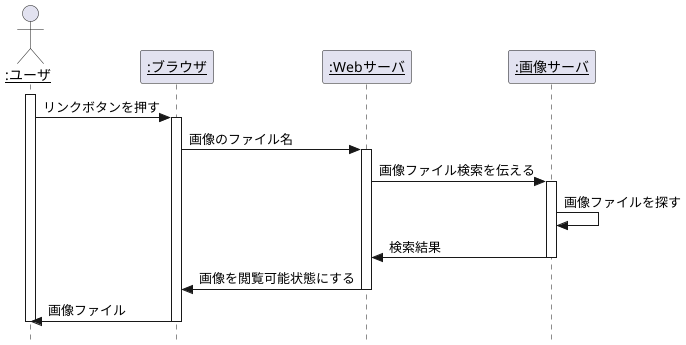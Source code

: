 @startuml 演習4-6_SD_Web画像検索

    hide footbox
    ' autonumber /'メッセージに自動で番号を降る '/
    skinparam style strictuml /' 厳密なUMLに準拠する '/

    actor "<u>:ユーザ</u>" as user

    participant "<u>:ブラウザ</u>" as browser
    participant "<u>:Webサーバ</u>" as web
    participant "<u>:画像サーバ</u>" as image

    activate user
        user -> browser : リンクボタンを押す
        activate browser
            browser -> web: 画像のファイル名
            activate web
                web -> image: 画像ファイル検索を伝える
                activate image
                    image -> image : 画像ファイルを探す
                    web <- image : 検索結果
                deactivate image
                browser <- web : 画像を閲覧可能状態にする
            deactivate web
            user <- browser : 画像ファイル
        deactivate browser
    deactivate user

@enduml